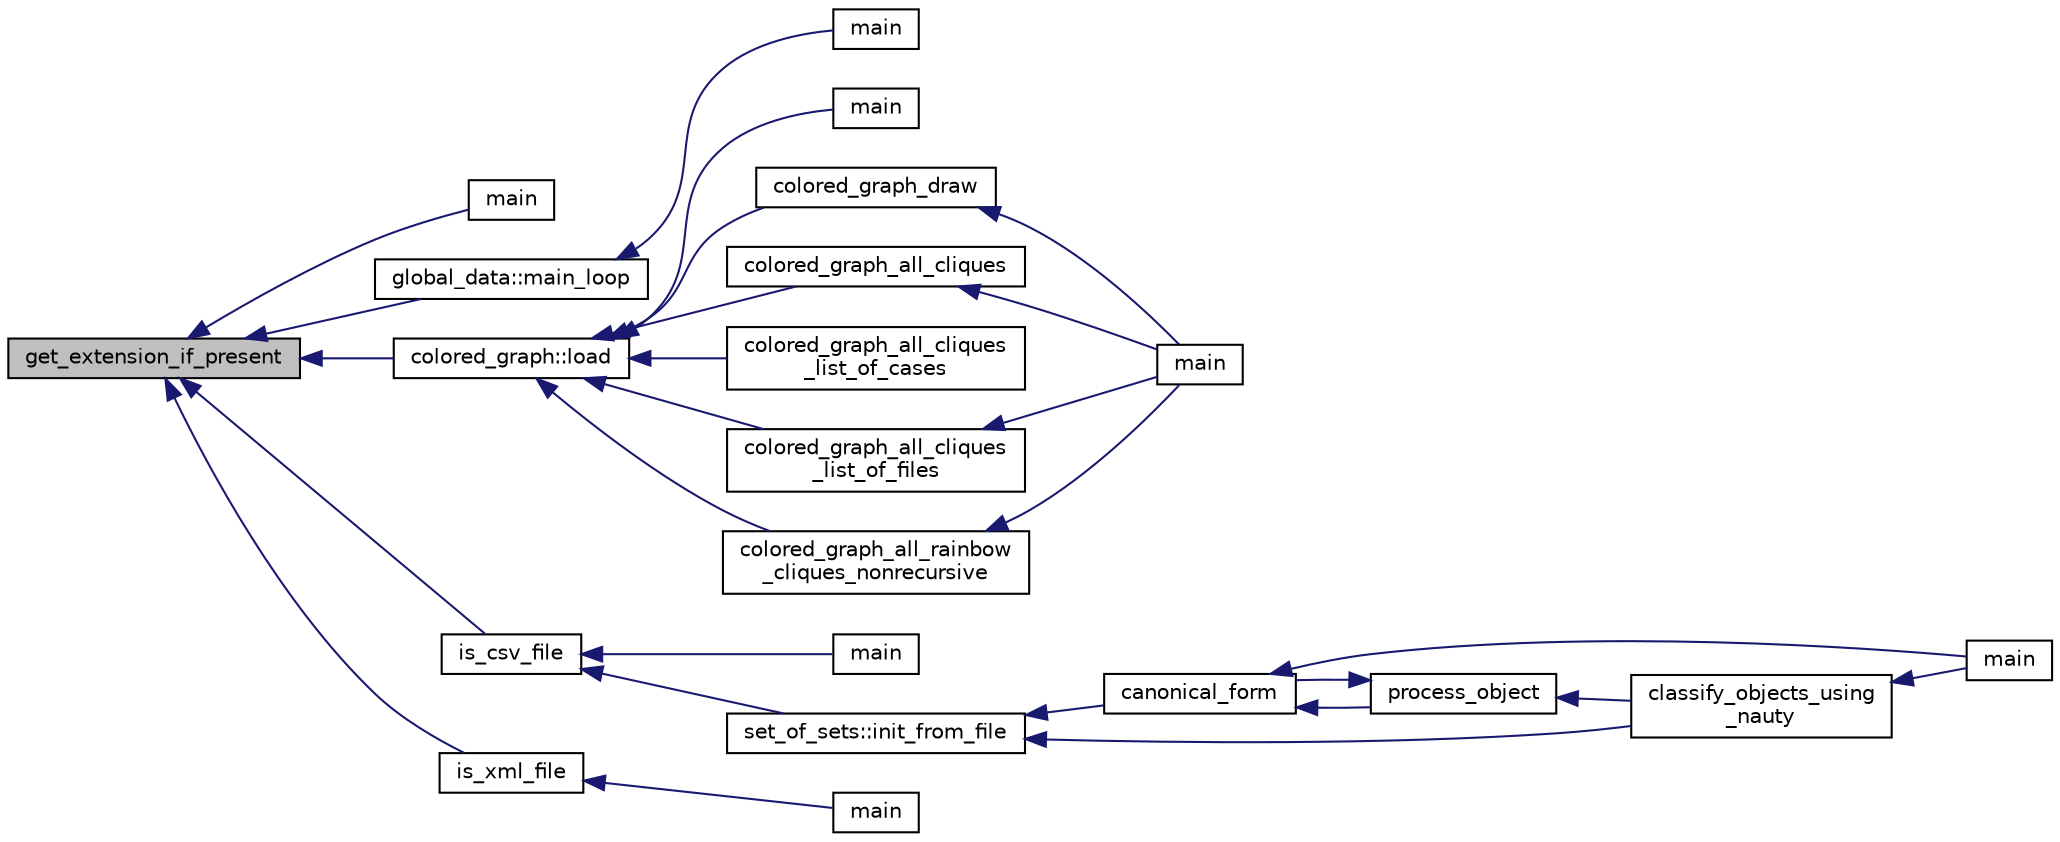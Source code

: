 digraph "get_extension_if_present"
{
  edge [fontname="Helvetica",fontsize="10",labelfontname="Helvetica",labelfontsize="10"];
  node [fontname="Helvetica",fontsize="10",shape=record];
  rankdir="LR";
  Node1607 [label="get_extension_if_present",height=0.2,width=0.4,color="black", fillcolor="grey75", style="filled", fontcolor="black"];
  Node1607 -> Node1608 [dir="back",color="midnightblue",fontsize="10",style="solid",fontname="Helvetica"];
  Node1608 [label="main",height=0.2,width=0.4,color="black", fillcolor="white", style="filled",URL="$d0/d2f/process_8_c.html#a3c04138a5bfe5d72780bb7e82a18e627"];
  Node1607 -> Node1609 [dir="back",color="midnightblue",fontsize="10",style="solid",fontname="Helvetica"];
  Node1609 [label="global_data::main_loop",height=0.2,width=0.4,color="black", fillcolor="white", style="filled",URL="$d2/ddf/classglobal__data.html#abc6a1a7965a5dc2f8819f78aca590e84"];
  Node1609 -> Node1610 [dir="back",color="midnightblue",fontsize="10",style="solid",fontname="Helvetica"];
  Node1610 [label="main",height=0.2,width=0.4,color="black", fillcolor="white", style="filled",URL="$d1/d08/tdo__refine_8_c.html#a3c04138a5bfe5d72780bb7e82a18e627"];
  Node1607 -> Node1611 [dir="back",color="midnightblue",fontsize="10",style="solid",fontname="Helvetica"];
  Node1611 [label="colored_graph::load",height=0.2,width=0.4,color="black", fillcolor="white", style="filled",URL="$dc/de2/classcolored__graph.html#aa777bb4ea083ac13058d746d63c7f128"];
  Node1611 -> Node1612 [dir="back",color="midnightblue",fontsize="10",style="solid",fontname="Helvetica"];
  Node1612 [label="main",height=0.2,width=0.4,color="black", fillcolor="white", style="filled",URL="$df/d6c/tools_2graph_8_c.html#a3c04138a5bfe5d72780bb7e82a18e627"];
  Node1611 -> Node1613 [dir="back",color="midnightblue",fontsize="10",style="solid",fontname="Helvetica"];
  Node1613 [label="colored_graph_draw",height=0.2,width=0.4,color="black", fillcolor="white", style="filled",URL="$d7/d7e/graph__theory_8h.html#ae8b578b6d3c09c831d76dd38e866d82a"];
  Node1613 -> Node1614 [dir="back",color="midnightblue",fontsize="10",style="solid",fontname="Helvetica"];
  Node1614 [label="main",height=0.2,width=0.4,color="black", fillcolor="white", style="filled",URL="$d4/d71/all__rainbow__cliques_8_c.html#a3c04138a5bfe5d72780bb7e82a18e627"];
  Node1611 -> Node1615 [dir="back",color="midnightblue",fontsize="10",style="solid",fontname="Helvetica"];
  Node1615 [label="colored_graph_all_cliques",height=0.2,width=0.4,color="black", fillcolor="white", style="filled",URL="$d7/d7e/graph__theory_8h.html#adf4d594daf45de95a631b509d1b75ed9"];
  Node1615 -> Node1614 [dir="back",color="midnightblue",fontsize="10",style="solid",fontname="Helvetica"];
  Node1611 -> Node1616 [dir="back",color="midnightblue",fontsize="10",style="solid",fontname="Helvetica"];
  Node1616 [label="colored_graph_all_cliques\l_list_of_cases",height=0.2,width=0.4,color="black", fillcolor="white", style="filled",URL="$d7/d7e/graph__theory_8h.html#af4b0b2cdc63c9d7c2ef51829d016a290"];
  Node1611 -> Node1617 [dir="back",color="midnightblue",fontsize="10",style="solid",fontname="Helvetica"];
  Node1617 [label="colored_graph_all_cliques\l_list_of_files",height=0.2,width=0.4,color="black", fillcolor="white", style="filled",URL="$d7/d7e/graph__theory_8h.html#adafeff32e38a34c3835bd36b4f087138"];
  Node1617 -> Node1614 [dir="back",color="midnightblue",fontsize="10",style="solid",fontname="Helvetica"];
  Node1611 -> Node1618 [dir="back",color="midnightblue",fontsize="10",style="solid",fontname="Helvetica"];
  Node1618 [label="colored_graph_all_rainbow\l_cliques_nonrecursive",height=0.2,width=0.4,color="black", fillcolor="white", style="filled",URL="$d7/d7e/graph__theory_8h.html#a204cb19516c6ebc2ea895da785b3ab37"];
  Node1618 -> Node1614 [dir="back",color="midnightblue",fontsize="10",style="solid",fontname="Helvetica"];
  Node1607 -> Node1619 [dir="back",color="midnightblue",fontsize="10",style="solid",fontname="Helvetica"];
  Node1619 [label="is_csv_file",height=0.2,width=0.4,color="black", fillcolor="white", style="filled",URL="$d4/d74/util_8_c.html#ae292ebebfa911bb30a0cd3964371bb7b"];
  Node1619 -> Node1620 [dir="back",color="midnightblue",fontsize="10",style="solid",fontname="Helvetica"];
  Node1620 [label="main",height=0.2,width=0.4,color="black", fillcolor="white", style="filled",URL="$d4/d98/missing__files_8_c.html#a3c04138a5bfe5d72780bb7e82a18e627"];
  Node1619 -> Node1621 [dir="back",color="midnightblue",fontsize="10",style="solid",fontname="Helvetica"];
  Node1621 [label="set_of_sets::init_from_file",height=0.2,width=0.4,color="black", fillcolor="white", style="filled",URL="$da/dd6/classset__of__sets.html#af1a1e4d1f577a86ff3a89b70d0f08f16"];
  Node1621 -> Node1622 [dir="back",color="midnightblue",fontsize="10",style="solid",fontname="Helvetica"];
  Node1622 [label="canonical_form",height=0.2,width=0.4,color="black", fillcolor="white", style="filled",URL="$d0/de6/projective__space__main_8_c.html#a5f0f6b71cd402c5b41240c420e533e60"];
  Node1622 -> Node1623 [dir="back",color="midnightblue",fontsize="10",style="solid",fontname="Helvetica"];
  Node1623 [label="main",height=0.2,width=0.4,color="black", fillcolor="white", style="filled",URL="$d0/de6/projective__space__main_8_c.html#a3c04138a5bfe5d72780bb7e82a18e627"];
  Node1622 -> Node1624 [dir="back",color="midnightblue",fontsize="10",style="solid",fontname="Helvetica"];
  Node1624 [label="process_object",height=0.2,width=0.4,color="black", fillcolor="white", style="filled",URL="$d0/de6/projective__space__main_8_c.html#a63a6b06bd2a9a9c50ed710271f4d5530"];
  Node1624 -> Node1622 [dir="back",color="midnightblue",fontsize="10",style="solid",fontname="Helvetica"];
  Node1624 -> Node1625 [dir="back",color="midnightblue",fontsize="10",style="solid",fontname="Helvetica"];
  Node1625 [label="classify_objects_using\l_nauty",height=0.2,width=0.4,color="black", fillcolor="white", style="filled",URL="$d0/de6/projective__space__main_8_c.html#a32275eacc4bdda93b2b34c2a9217a088"];
  Node1625 -> Node1623 [dir="back",color="midnightblue",fontsize="10",style="solid",fontname="Helvetica"];
  Node1621 -> Node1625 [dir="back",color="midnightblue",fontsize="10",style="solid",fontname="Helvetica"];
  Node1607 -> Node1626 [dir="back",color="midnightblue",fontsize="10",style="solid",fontname="Helvetica"];
  Node1626 [label="is_xml_file",height=0.2,width=0.4,color="black", fillcolor="white", style="filled",URL="$d4/d74/util_8_c.html#aec83db8875eff88b15b58c75eedf6f80"];
  Node1626 -> Node1627 [dir="back",color="midnightblue",fontsize="10",style="solid",fontname="Helvetica"];
  Node1627 [label="main",height=0.2,width=0.4,color="black", fillcolor="white", style="filled",URL="$dc/dbc/solve__diophant_8_c.html#a3c04138a5bfe5d72780bb7e82a18e627"];
}
